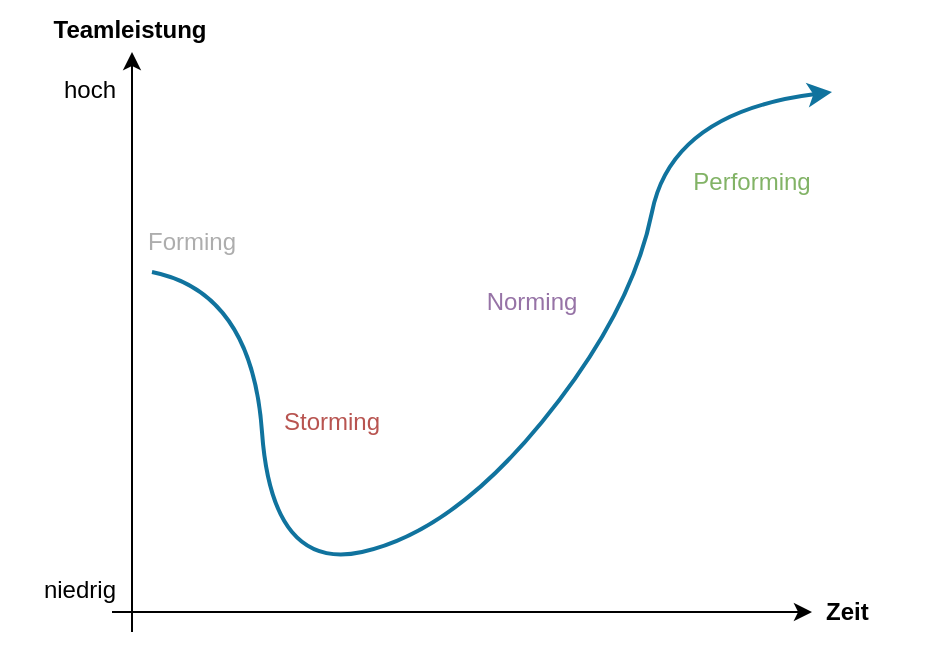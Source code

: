 <mxfile version="24.5.3" type="device">
  <diagram name="Seite-1" id="HLHpH_ou4ANuys2L_7Qh">
    <mxGraphModel dx="830" dy="498" grid="1" gridSize="10" guides="1" tooltips="1" connect="1" arrows="1" fold="1" page="1" pageScale="1" pageWidth="827" pageHeight="1169" math="0" shadow="0">
      <root>
        <mxCell id="0" />
        <mxCell id="1" parent="0" />
        <mxCell id="vn1dnEoQ3g9eWZXEqQMI-3" value="" style="endArrow=classic;html=1;rounded=0;" parent="1" edge="1">
          <mxGeometry width="50" height="50" relative="1" as="geometry">
            <mxPoint x="200" y="640" as="sourcePoint" />
            <mxPoint x="540" y="640" as="targetPoint" />
          </mxGeometry>
        </mxCell>
        <mxCell id="vn1dnEoQ3g9eWZXEqQMI-4" value="" style="endArrow=classic;html=1;rounded=0;" parent="1" edge="1">
          <mxGeometry width="50" height="50" relative="1" as="geometry">
            <mxPoint x="200" y="650" as="sourcePoint" />
            <mxPoint x="200" y="360" as="targetPoint" />
          </mxGeometry>
        </mxCell>
        <mxCell id="vn1dnEoQ3g9eWZXEqQMI-11" value="hoch" style="text;html=1;align=right;verticalAlign=middle;whiteSpace=wrap;rounded=0;" parent="1" vertex="1">
          <mxGeometry x="134" y="364" width="60" height="30" as="geometry" />
        </mxCell>
        <mxCell id="vn1dnEoQ3g9eWZXEqQMI-14" value="&lt;b&gt;Zeit&lt;/b&gt;" style="text;html=1;align=left;verticalAlign=middle;whiteSpace=wrap;rounded=0;" parent="1" vertex="1">
          <mxGeometry x="545" y="625" width="60" height="30" as="geometry" />
        </mxCell>
        <mxCell id="vn1dnEoQ3g9eWZXEqQMI-24" value="&lt;b&gt;Teamleistung&lt;/b&gt;" style="text;html=1;align=center;verticalAlign=middle;whiteSpace=wrap;rounded=0;rotation=0;" parent="1" vertex="1">
          <mxGeometry x="134" y="334" width="130" height="30" as="geometry" />
        </mxCell>
        <mxCell id="vn1dnEoQ3g9eWZXEqQMI-41" value="" style="endArrow=none;html=1;rounded=0;" parent="1" edge="1">
          <mxGeometry width="50" height="50" relative="1" as="geometry">
            <mxPoint x="190" y="640" as="sourcePoint" />
            <mxPoint x="200" y="640" as="targetPoint" />
          </mxGeometry>
        </mxCell>
        <mxCell id="hARTjh3Sy_JEfjSnx1Wy-11" value="Forming" style="text;html=1;align=center;verticalAlign=middle;whiteSpace=wrap;rounded=0;rotation=0;fillColor=none;fontColor=#ADADAD;strokeColor=none;" parent="1" vertex="1">
          <mxGeometry x="210" y="440" width="40" height="30" as="geometry" />
        </mxCell>
        <mxCell id="hARTjh3Sy_JEfjSnx1Wy-12" value="Storming" style="text;html=1;align=center;verticalAlign=middle;whiteSpace=wrap;rounded=0;rotation=0;fillColor=none;strokeColor=none;fontColor=#B85450;fontStyle=0" parent="1" vertex="1">
          <mxGeometry x="280" y="530" width="40" height="30" as="geometry" />
        </mxCell>
        <mxCell id="hARTjh3Sy_JEfjSnx1Wy-13" value="Norming" style="text;html=1;align=center;verticalAlign=middle;whiteSpace=wrap;rounded=0;rotation=0;fillColor=none;strokeColor=none;fontColor=#9673A6;" parent="1" vertex="1">
          <mxGeometry x="380" y="470" width="40" height="30" as="geometry" />
        </mxCell>
        <mxCell id="hARTjh3Sy_JEfjSnx1Wy-14" value="Performing" style="text;html=1;align=center;verticalAlign=middle;whiteSpace=wrap;rounded=0;rotation=0;fillColor=none;strokeColor=none;fontColor=#82B366;" parent="1" vertex="1">
          <mxGeometry x="490" y="410" width="40" height="30" as="geometry" />
        </mxCell>
        <mxCell id="hARTjh3Sy_JEfjSnx1Wy-9" value="" style="curved=1;endArrow=classic;html=1;rounded=0;fillColor=#b1ddf0;strokeColor=#10739e;strokeWidth=2;exitX=0;exitY=1;exitDx=0;exitDy=0;" parent="1" edge="1" source="hARTjh3Sy_JEfjSnx1Wy-11">
          <mxGeometry width="50" height="50" relative="1" as="geometry">
            <mxPoint x="210" y="470" as="sourcePoint" />
            <mxPoint x="550" y="380" as="targetPoint" />
            <Array as="points">
              <mxPoint x="260" y="480" />
              <mxPoint x="270" y="620" />
              <mxPoint x="360" y="600" />
              <mxPoint x="450" y="490" />
              <mxPoint x="470" y="390" />
            </Array>
          </mxGeometry>
        </mxCell>
        <mxCell id="KuXxcpeKG3OiYBfIXtgQ-1" value="niedrig" style="text;html=1;align=right;verticalAlign=middle;whiteSpace=wrap;rounded=0;" vertex="1" parent="1">
          <mxGeometry x="134" y="614" width="60" height="30" as="geometry" />
        </mxCell>
      </root>
    </mxGraphModel>
  </diagram>
</mxfile>
